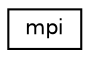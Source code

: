 digraph "Graphical Class Hierarchy"
{
  edge [fontname="Helvetica",fontsize="10",labelfontname="Helvetica",labelfontsize="10"];
  node [fontname="Helvetica",fontsize="10",shape=record];
  rankdir="LR";
  Node1 [label="mpi",height=0.2,width=0.4,color="black", fillcolor="white", style="filled",URL="$structmpi.html"];
}
